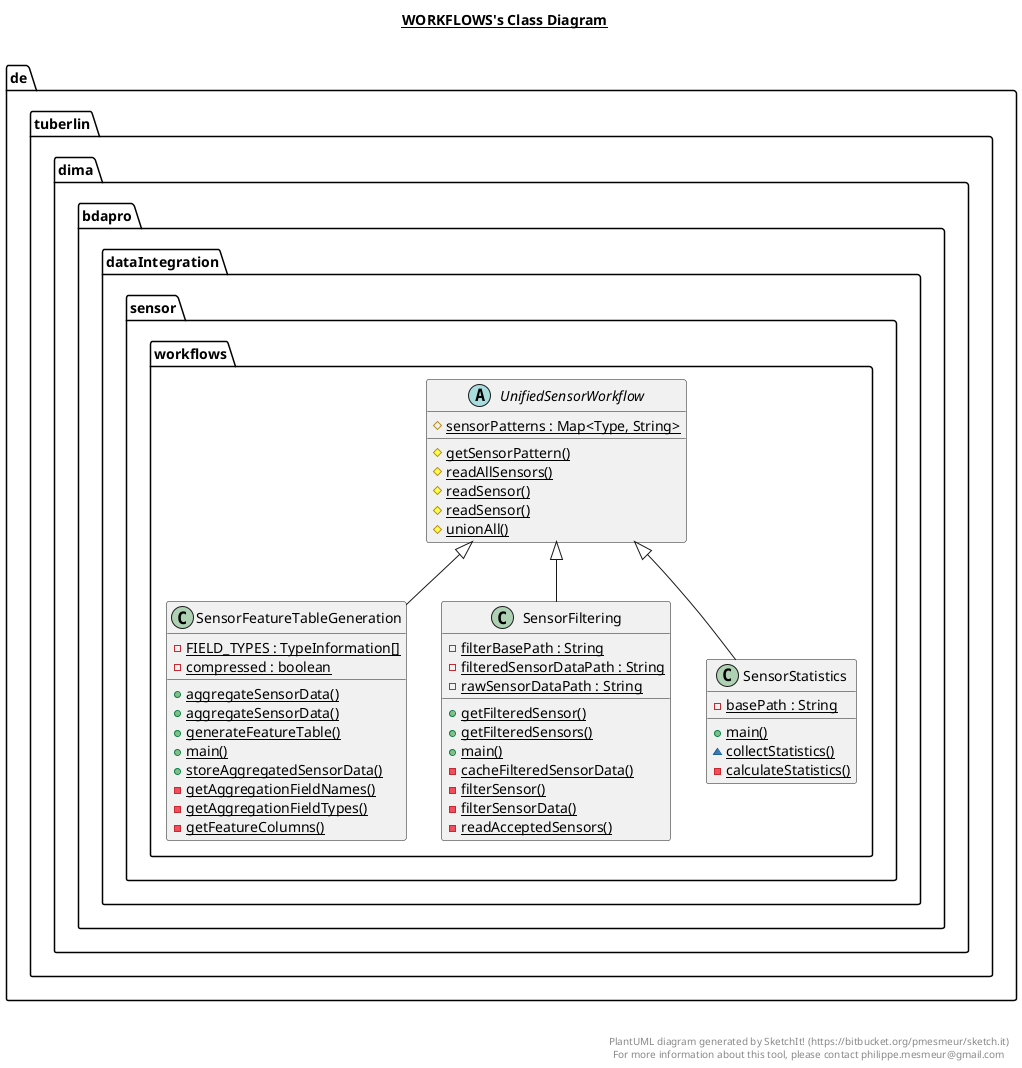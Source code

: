 @startuml

title __WORKFLOWS's Class Diagram__\n

  namespace de.tuberlin.dima.bdapro.dataIntegration.sensor {
    namespace workflows {
      class de.tuberlin.dima.bdapro.dataIntegration.sensor.workflows.SensorFeatureTableGeneration {
          {static} - FIELD_TYPES : TypeInformation[]
          {static} - compressed : boolean
          {static} + aggregateSensorData()
          {static} + aggregateSensorData()
          {static} + generateFeatureTable()
          {static} + main()
          {static} + storeAggregatedSensorData()
          {static} - getAggregationFieldNames()
          {static} - getAggregationFieldTypes()
          {static} - getFeatureColumns()
      }
    }
  }
  

  namespace de.tuberlin.dima.bdapro.dataIntegration.sensor {
    namespace workflows {
      class de.tuberlin.dima.bdapro.dataIntegration.sensor.workflows.SensorFiltering {
          {static} - filterBasePath : String
          {static} - filteredSensorDataPath : String
          {static} - rawSensorDataPath : String
          {static} + getFilteredSensor()
          {static} + getFilteredSensors()
          {static} + main()
          {static} - cacheFilteredSensorData()
          {static} - filterSensor()
          {static} - filterSensorData()
          {static} - readAcceptedSensors()
      }
    }
  }
  

  namespace de.tuberlin.dima.bdapro.dataIntegration.sensor {
    namespace workflows {
      class de.tuberlin.dima.bdapro.dataIntegration.sensor.workflows.SensorStatistics {
          {static} - basePath : String
          {static} + main()
          {static} ~ collectStatistics()
          {static} - calculateStatistics()
      }
    }
  }
  

  namespace de.tuberlin.dima.bdapro.dataIntegration.sensor {
    namespace workflows {
      abstract class de.tuberlin.dima.bdapro.dataIntegration.sensor.workflows.UnifiedSensorWorkflow {
          {static} # sensorPatterns : Map<Type, String>
          {static} # getSensorPattern()
          {static} # readAllSensors()
          {static} # readSensor()
          {static} # readSensor()
          {static} # unionAll()
      }
    }
  }
  

  de.tuberlin.dima.bdapro.dataIntegration.sensor.workflows.SensorFeatureTableGeneration -up-|> de.tuberlin.dima.bdapro.dataIntegration.sensor.workflows.UnifiedSensorWorkflow
  de.tuberlin.dima.bdapro.dataIntegration.sensor.workflows.SensorFiltering -up-|> de.tuberlin.dima.bdapro.dataIntegration.sensor.workflows.UnifiedSensorWorkflow
  de.tuberlin.dima.bdapro.dataIntegration.sensor.workflows.SensorStatistics -up-|> de.tuberlin.dima.bdapro.dataIntegration.sensor.workflows.UnifiedSensorWorkflow


right footer


PlantUML diagram generated by SketchIt! (https://bitbucket.org/pmesmeur/sketch.it)
For more information about this tool, please contact philippe.mesmeur@gmail.com
endfooter

@enduml
